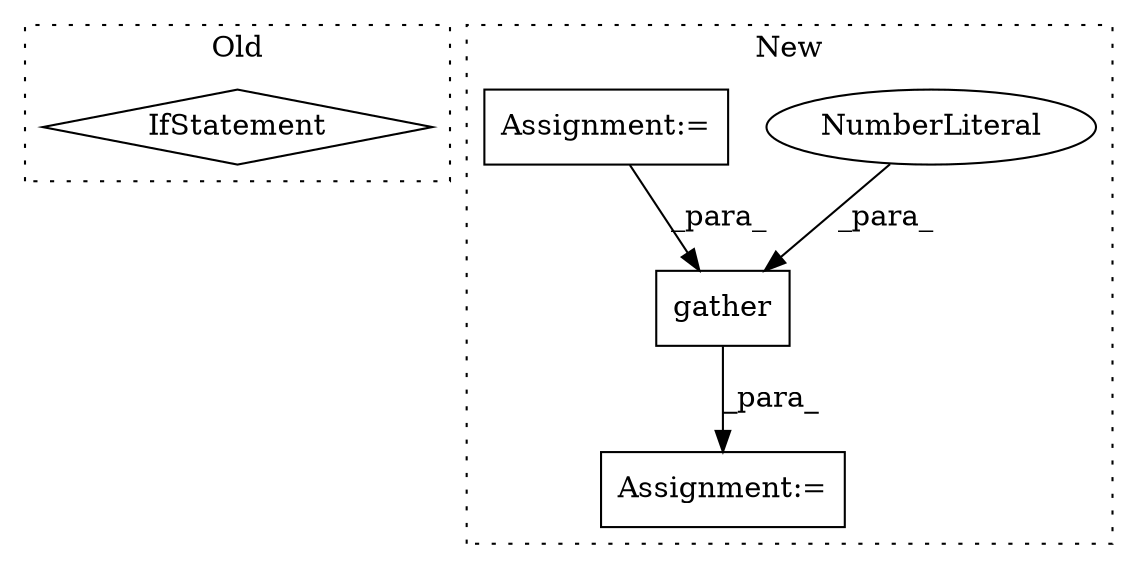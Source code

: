digraph G {
subgraph cluster0 {
1 [label="IfStatement" a="25" s="3490,3517" l="4,2" shape="diamond"];
label = "Old";
style="dotted";
}
subgraph cluster1 {
2 [label="gather" a="32" s="3421,3462" l="7,1" shape="box"];
3 [label="Assignment:=" a="7" s="3409" l="1" shape="box"];
4 [label="NumberLiteral" a="34" s="3461" l="1" shape="ellipse"];
5 [label="Assignment:=" a="7" s="3002" l="1" shape="box"];
label = "New";
style="dotted";
}
2 -> 3 [label="_para_"];
4 -> 2 [label="_para_"];
5 -> 2 [label="_para_"];
}